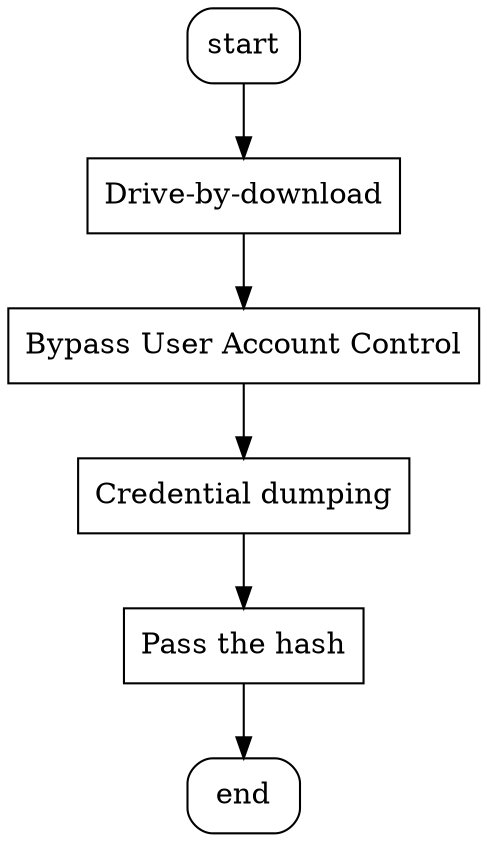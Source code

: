 digraph simple02 {
    // nodes
    1[label="start",shape=box,style=rounded];
    2[label="Drive-by-download",shape=box];
		//P1//
    3[label="Bypass User Account Control",shape=box];
		//P2;P3
		//P1=>P2//
    4[label="Credential dumping",shape=box];
		//P4
		//P3=>P4//
    5[label="Pass the hash",shape=box];
		//P5;U1//
    6[label="end",shape=box,style=rounded];

    // edges
    1->2->3->4->5->6;
}
